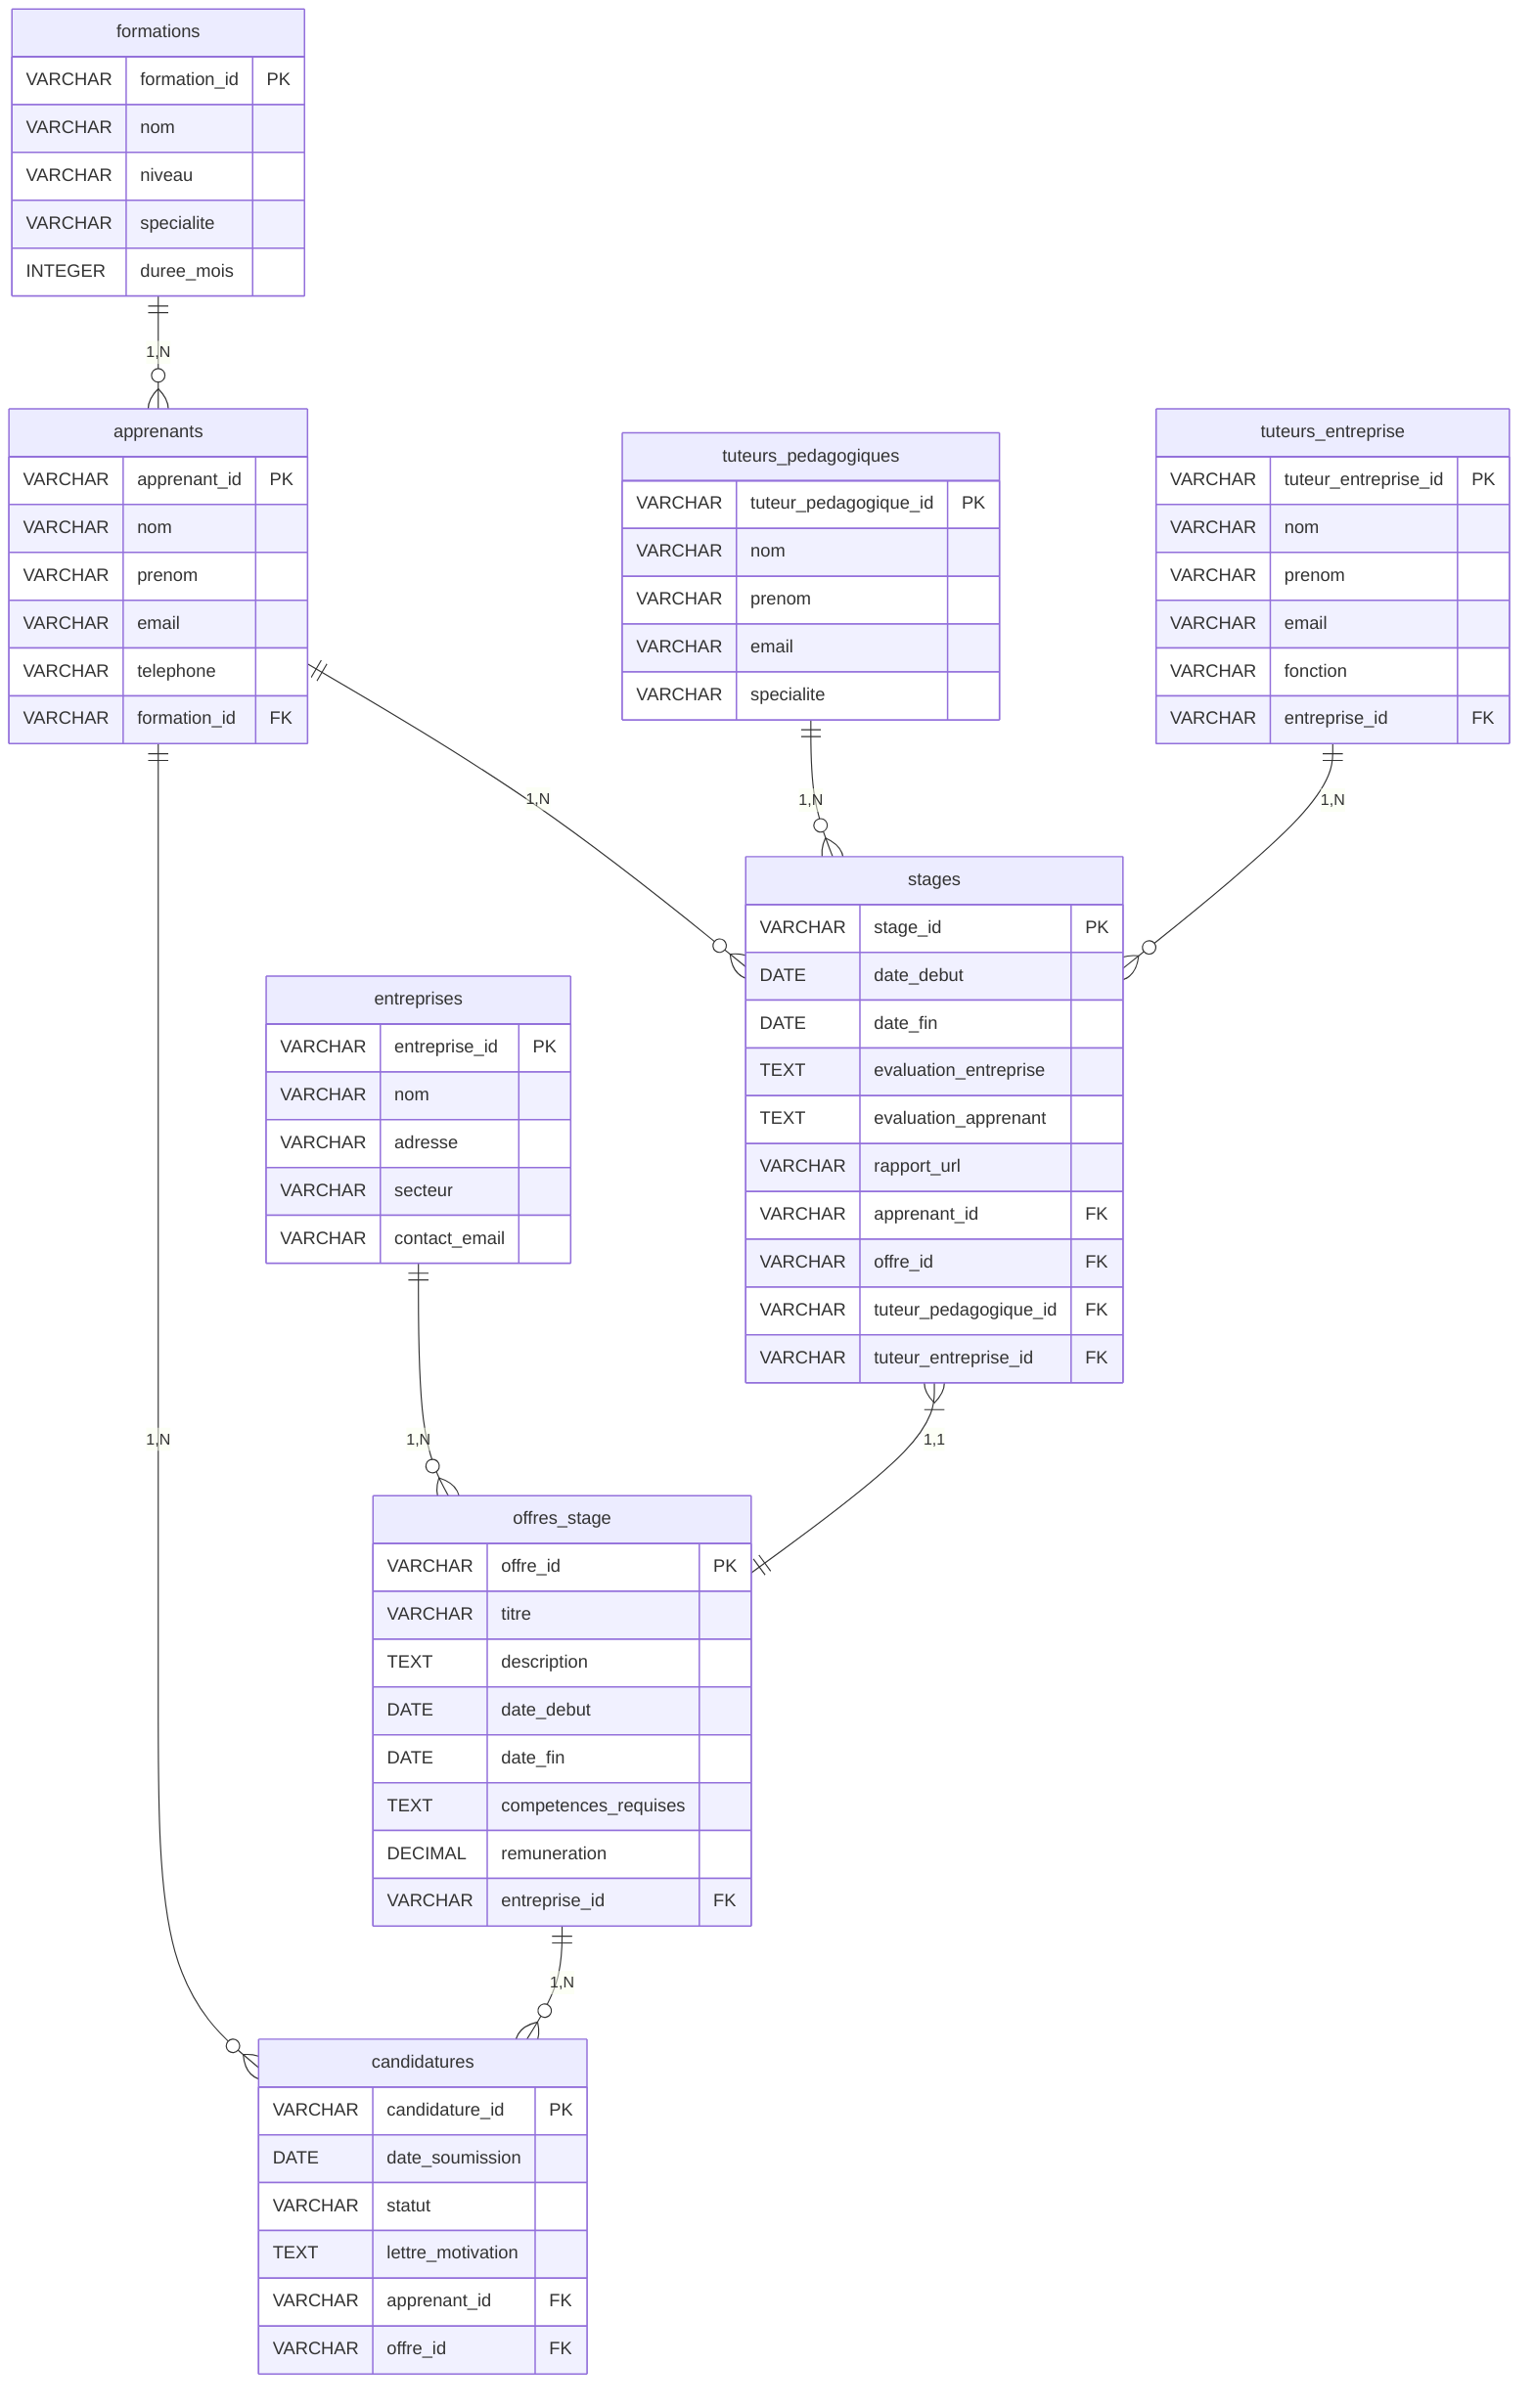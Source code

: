 erDiagram
    apprenants ||--o{ stages : "1,N"
    apprenants ||--o{ candidatures : "1,N"
    entreprises ||--o{ offres_stage : "1,N"
    offres_stage ||--o{ candidatures : "1,N"
    stages }|--|| offres_stage : "1,1"
    tuteurs_pedagogiques ||--o{ stages : "1,N"
    tuteurs_entreprise ||--o{ stages : "1,N"
    formations ||--o{ apprenants : "1,N"
    
    apprenants {
        VARCHAR apprenant_id PK
        VARCHAR nom
        VARCHAR prenom
        VARCHAR email
        VARCHAR telephone
        VARCHAR formation_id FK
    }
    
    entreprises {
        VARCHAR entreprise_id PK
        VARCHAR nom
        VARCHAR adresse
        VARCHAR secteur
        VARCHAR contact_email
    }
    
    offres_stage {
        VARCHAR offre_id PK
        VARCHAR titre
        TEXT description
        DATE date_debut
        DATE date_fin
        TEXT competences_requises
        DECIMAL remuneration
        VARCHAR entreprise_id FK
    }
    
    candidatures {
        VARCHAR candidature_id PK
        DATE date_soumission
        VARCHAR statut
        TEXT lettre_motivation
        VARCHAR apprenant_id FK
        VARCHAR offre_id FK
    }
    
    stages {
        VARCHAR stage_id PK
        DATE date_debut
        DATE date_fin
        TEXT evaluation_entreprise
        TEXT evaluation_apprenant
        VARCHAR rapport_url
        VARCHAR apprenant_id FK
        VARCHAR offre_id FK
        VARCHAR tuteur_pedagogique_id FK
        VARCHAR tuteur_entreprise_id FK
    }
    
    tuteurs_pedagogiques {
        VARCHAR tuteur_pedagogique_id PK
        VARCHAR nom
        VARCHAR prenom
        VARCHAR email
        VARCHAR specialite
    }
    
    tuteurs_entreprise {
        VARCHAR tuteur_entreprise_id PK
        VARCHAR nom
        VARCHAR prenom
        VARCHAR email
        VARCHAR fonction
        VARCHAR entreprise_id FK
    }
    
    formations {
        VARCHAR formation_id PK
        VARCHAR nom
        VARCHAR niveau
        VARCHAR specialite
        INTEGER duree_mois
    }
